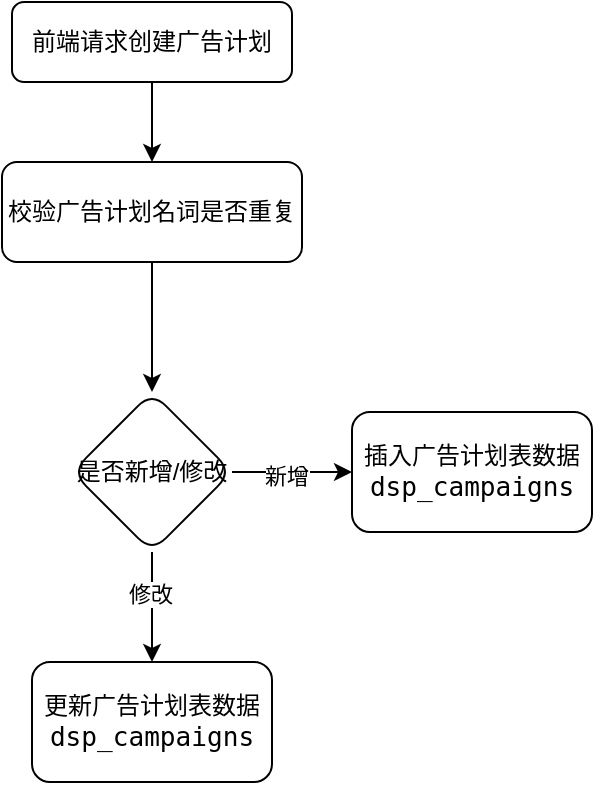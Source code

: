 <mxfile version="16.0.0" type="github">
  <diagram id="C5RBs43oDa-KdzZeNtuy" name="Page-1">
    <mxGraphModel dx="886" dy="589" grid="1" gridSize="10" guides="1" tooltips="1" connect="1" arrows="1" fold="1" page="1" pageScale="1" pageWidth="827" pageHeight="1169" math="0" shadow="0">
      <root>
        <mxCell id="WIyWlLk6GJQsqaUBKTNV-0" />
        <mxCell id="WIyWlLk6GJQsqaUBKTNV-1" parent="WIyWlLk6GJQsqaUBKTNV-0" />
        <mxCell id="vEJ-s2VONsh5BIXU16qY-1" value="" style="edgeStyle=orthogonalEdgeStyle;rounded=0;orthogonalLoop=1;jettySize=auto;html=1;" edge="1" parent="WIyWlLk6GJQsqaUBKTNV-1" source="WIyWlLk6GJQsqaUBKTNV-3" target="vEJ-s2VONsh5BIXU16qY-0">
          <mxGeometry relative="1" as="geometry" />
        </mxCell>
        <mxCell id="WIyWlLk6GJQsqaUBKTNV-3" value="前端请求创建广告计划" style="rounded=1;whiteSpace=wrap;html=1;fontSize=12;glass=0;strokeWidth=1;shadow=0;" parent="WIyWlLk6GJQsqaUBKTNV-1" vertex="1">
          <mxGeometry x="160" y="80" width="140" height="40" as="geometry" />
        </mxCell>
        <mxCell id="vEJ-s2VONsh5BIXU16qY-3" value="" style="edgeStyle=orthogonalEdgeStyle;rounded=0;orthogonalLoop=1;jettySize=auto;html=1;" edge="1" parent="WIyWlLk6GJQsqaUBKTNV-1" source="vEJ-s2VONsh5BIXU16qY-0" target="vEJ-s2VONsh5BIXU16qY-2">
          <mxGeometry relative="1" as="geometry" />
        </mxCell>
        <mxCell id="vEJ-s2VONsh5BIXU16qY-0" value="校验广告计划名词是否重复" style="whiteSpace=wrap;html=1;rounded=1;glass=0;strokeWidth=1;shadow=0;" vertex="1" parent="WIyWlLk6GJQsqaUBKTNV-1">
          <mxGeometry x="155" y="160" width="150" height="50" as="geometry" />
        </mxCell>
        <mxCell id="vEJ-s2VONsh5BIXU16qY-5" value="" style="edgeStyle=orthogonalEdgeStyle;rounded=0;orthogonalLoop=1;jettySize=auto;html=1;" edge="1" parent="WIyWlLk6GJQsqaUBKTNV-1" source="vEJ-s2VONsh5BIXU16qY-2" target="vEJ-s2VONsh5BIXU16qY-4">
          <mxGeometry relative="1" as="geometry" />
        </mxCell>
        <mxCell id="vEJ-s2VONsh5BIXU16qY-7" value="新增" style="edgeLabel;html=1;align=center;verticalAlign=middle;resizable=0;points=[];" vertex="1" connectable="0" parent="vEJ-s2VONsh5BIXU16qY-5">
          <mxGeometry x="-0.1" y="-2" relative="1" as="geometry">
            <mxPoint as="offset" />
          </mxGeometry>
        </mxCell>
        <mxCell id="vEJ-s2VONsh5BIXU16qY-9" value="" style="edgeStyle=orthogonalEdgeStyle;rounded=0;orthogonalLoop=1;jettySize=auto;html=1;" edge="1" parent="WIyWlLk6GJQsqaUBKTNV-1" source="vEJ-s2VONsh5BIXU16qY-2" target="vEJ-s2VONsh5BIXU16qY-8">
          <mxGeometry relative="1" as="geometry" />
        </mxCell>
        <mxCell id="vEJ-s2VONsh5BIXU16qY-10" value="修改" style="edgeLabel;html=1;align=center;verticalAlign=middle;resizable=0;points=[];" vertex="1" connectable="0" parent="vEJ-s2VONsh5BIXU16qY-9">
          <mxGeometry x="-0.244" y="-1" relative="1" as="geometry">
            <mxPoint as="offset" />
          </mxGeometry>
        </mxCell>
        <mxCell id="vEJ-s2VONsh5BIXU16qY-2" value="是否新增/修改" style="rhombus;whiteSpace=wrap;html=1;rounded=1;glass=0;strokeWidth=1;shadow=0;" vertex="1" parent="WIyWlLk6GJQsqaUBKTNV-1">
          <mxGeometry x="190" y="275" width="80" height="80" as="geometry" />
        </mxCell>
        <mxCell id="vEJ-s2VONsh5BIXU16qY-4" value="&lt;span&gt;插入广告计划表数据&lt;/span&gt;&lt;span style=&quot;background-color: rgb(255 , 255 , 255) ; font-family: &amp;#34;jetbrains mono&amp;#34; , monospace ; font-size: 9.8pt&quot;&gt;dsp_campaigns&lt;/span&gt;" style="whiteSpace=wrap;html=1;rounded=1;glass=0;strokeWidth=1;shadow=0;" vertex="1" parent="WIyWlLk6GJQsqaUBKTNV-1">
          <mxGeometry x="330" y="285" width="120" height="60" as="geometry" />
        </mxCell>
        <mxCell id="vEJ-s2VONsh5BIXU16qY-8" value="更新广告计划表数据&lt;span style=&quot;background-color: rgb(255 , 255 , 255) ; font-family: &amp;#34;jetbrains mono&amp;#34; , monospace ; font-size: 9.8pt&quot;&gt;dsp_campaigns&lt;/span&gt;" style="whiteSpace=wrap;html=1;rounded=1;glass=0;strokeWidth=1;shadow=0;" vertex="1" parent="WIyWlLk6GJQsqaUBKTNV-1">
          <mxGeometry x="170" y="410" width="120" height="60" as="geometry" />
        </mxCell>
      </root>
    </mxGraphModel>
  </diagram>
</mxfile>
